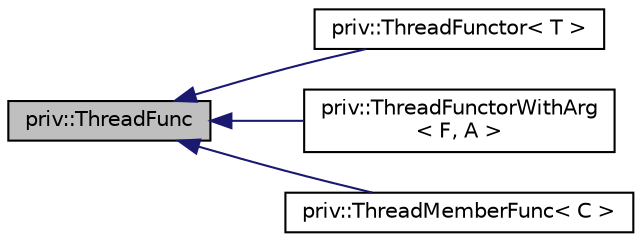 digraph "priv::ThreadFunc"
{
  edge [fontname="Helvetica",fontsize="10",labelfontname="Helvetica",labelfontsize="10"];
  node [fontname="Helvetica",fontsize="10",shape=record];
  rankdir="LR";
  Node0 [label="priv::ThreadFunc",height=0.2,width=0.4,color="black", fillcolor="grey75", style="filled", fontcolor="black"];
  Node0 -> Node1 [dir="back",color="midnightblue",fontsize="10",style="solid",fontname="Helvetica"];
  Node1 [label="priv::ThreadFunctor\< T \>",height=0.2,width=0.4,color="black", fillcolor="white", style="filled",URL="$structpriv_1_1_thread_functor.html"];
  Node0 -> Node2 [dir="back",color="midnightblue",fontsize="10",style="solid",fontname="Helvetica"];
  Node2 [label="priv::ThreadFunctorWithArg\l\< F, A \>",height=0.2,width=0.4,color="black", fillcolor="white", style="filled",URL="$structpriv_1_1_thread_functor_with_arg.html"];
  Node0 -> Node3 [dir="back",color="midnightblue",fontsize="10",style="solid",fontname="Helvetica"];
  Node3 [label="priv::ThreadMemberFunc\< C \>",height=0.2,width=0.4,color="black", fillcolor="white", style="filled",URL="$structpriv_1_1_thread_member_func.html"];
}
